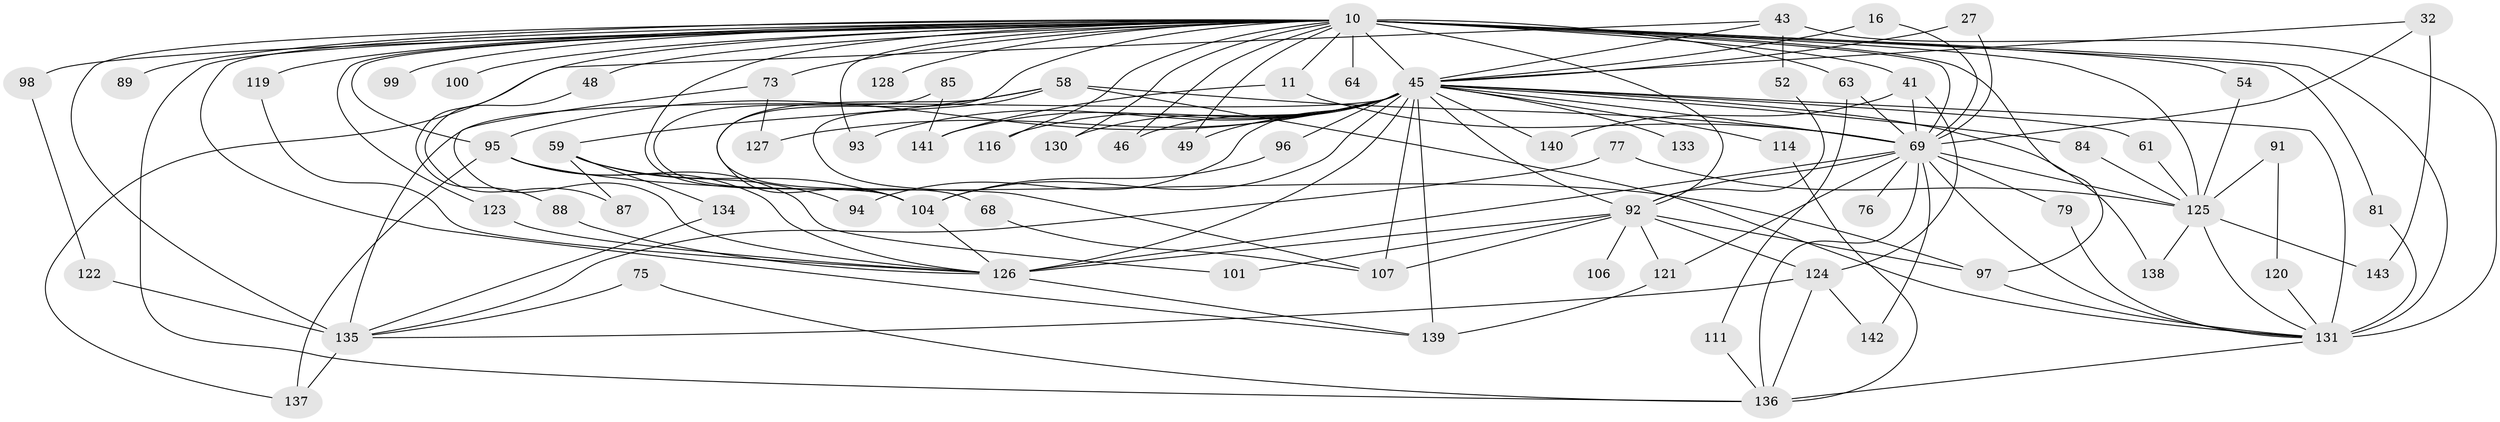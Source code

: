 // original degree distribution, {13: 0.006993006993006993, 19: 0.013986013986013986, 25: 0.006993006993006993, 21: 0.013986013986013986, 37: 0.006993006993006993, 16: 0.006993006993006993, 26: 0.006993006993006993, 24: 0.006993006993006993, 3: 0.16783216783216784, 6: 0.02097902097902098, 8: 0.013986013986013986, 4: 0.1048951048951049, 2: 0.5174825174825175, 5: 0.07692307692307693, 9: 0.013986013986013986, 7: 0.013986013986013986}
// Generated by graph-tools (version 1.1) at 2025/45/03/09/25 04:45:28]
// undirected, 71 vertices, 144 edges
graph export_dot {
graph [start="1"]
  node [color=gray90,style=filled];
  10 [super="+9+8"];
  11;
  16;
  27;
  32 [super="+29"];
  41 [super="+33"];
  43 [super="+36"];
  45 [super="+13+26+5+3"];
  46;
  48;
  49;
  52;
  54;
  58 [super="+25"];
  59;
  61;
  63 [super="+62"];
  64;
  68;
  69 [super="+4"];
  73 [super="+65"];
  75;
  76;
  77;
  79;
  81;
  84;
  85;
  87;
  88;
  89;
  91;
  92 [super="+6"];
  93;
  94;
  95 [super="+15+31"];
  96;
  97 [super="+19"];
  98;
  99;
  100;
  101;
  104 [super="+20+60+78"];
  106;
  107 [super="+82"];
  111;
  114 [super="+28"];
  116;
  119 [super="+103+90"];
  120 [super="+51"];
  121 [super="+47"];
  122;
  123;
  124 [super="+109+113"];
  125 [super="+44+37+67"];
  126 [super="+108+80+115"];
  127;
  128 [super="+86"];
  130;
  131 [super="+18+118+129"];
  133;
  134;
  135 [super="+40+110+112"];
  136 [super="+70"];
  137 [super="+132"];
  138;
  139 [super="+71+102"];
  140;
  141 [super="+56"];
  142;
  143;
  10 -- 48 [weight=2];
  10 -- 54 [weight=2];
  10 -- 69 [weight=9];
  10 -- 98 [weight=2];
  10 -- 99 [weight=2];
  10 -- 100 [weight=2];
  10 -- 116;
  10 -- 136 [weight=2];
  10 -- 64 [weight=2];
  10 -- 128 [weight=3];
  10 -- 73 [weight=2];
  10 -- 88;
  10 -- 89 [weight=2];
  10 -- 93;
  10 -- 63 [weight=2];
  10 -- 130;
  10 -- 135 [weight=2];
  10 -- 68;
  10 -- 11;
  10 -- 81;
  10 -- 92 [weight=9];
  10 -- 97;
  10 -- 104 [weight=4];
  10 -- 41;
  10 -- 46;
  10 -- 49;
  10 -- 119 [weight=3];
  10 -- 123;
  10 -- 95 [weight=2];
  10 -- 45 [weight=9];
  10 -- 125 [weight=3];
  10 -- 139;
  10 -- 131;
  11 -- 69;
  11 -- 141;
  16 -- 69;
  16 -- 45;
  27 -- 69;
  27 -- 45;
  32 -- 143;
  32 -- 69 [weight=2];
  32 -- 45;
  41 -- 140;
  41 -- 69 [weight=2];
  41 -- 124;
  43 -- 52;
  43 -- 45;
  43 -- 137;
  43 -- 131 [weight=2];
  45 -- 107 [weight=3];
  45 -- 92 [weight=5];
  45 -- 133 [weight=2];
  45 -- 139 [weight=4];
  45 -- 61;
  45 -- 69 [weight=5];
  45 -- 130;
  45 -- 131 [weight=8];
  45 -- 138;
  45 -- 141 [weight=3];
  45 -- 84;
  45 -- 94;
  45 -- 95 [weight=4];
  45 -- 104;
  45 -- 46;
  45 -- 49;
  45 -- 114 [weight=2];
  45 -- 116;
  45 -- 126 [weight=3];
  45 -- 127;
  45 -- 135 [weight=4];
  45 -- 140;
  45 -- 93;
  45 -- 96;
  48 -- 87;
  52 -- 92;
  54 -- 125;
  58 -- 69 [weight=2];
  58 -- 131;
  58 -- 104;
  58 -- 59;
  58 -- 107;
  59 -- 87;
  59 -- 94;
  59 -- 134;
  59 -- 104;
  61 -- 125;
  63 -- 111;
  63 -- 69;
  68 -- 107;
  69 -- 76 [weight=2];
  69 -- 142;
  69 -- 79;
  69 -- 92 [weight=4];
  69 -- 126;
  69 -- 125;
  69 -- 121;
  69 -- 136 [weight=2];
  69 -- 131;
  73 -- 127;
  73 -- 126;
  75 -- 135;
  75 -- 136;
  77 -- 135;
  77 -- 125;
  79 -- 131;
  81 -- 131;
  84 -- 125;
  85 -- 104;
  85 -- 141;
  88 -- 126;
  91 -- 120;
  91 -- 125;
  92 -- 101;
  92 -- 106 [weight=2];
  92 -- 126;
  92 -- 107;
  92 -- 121;
  92 -- 124;
  92 -- 97;
  95 -- 101;
  95 -- 126 [weight=2];
  95 -- 137;
  95 -- 97;
  96 -- 104;
  97 -- 131;
  98 -- 122;
  104 -- 126;
  111 -- 136;
  114 -- 136;
  119 -- 126;
  120 -- 131 [weight=3];
  121 -- 139;
  122 -- 135;
  123 -- 126;
  124 -- 142;
  124 -- 135;
  124 -- 136;
  125 -- 143;
  125 -- 138;
  125 -- 131;
  126 -- 139 [weight=2];
  131 -- 136 [weight=2];
  134 -- 135;
  135 -- 137;
}
